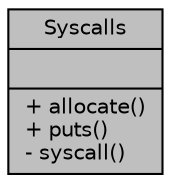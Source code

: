 digraph "Syscalls"
{
  edge [fontname="Helvetica",fontsize="10",labelfontname="Helvetica",labelfontsize="10"];
  node [fontname="Helvetica",fontsize="10",shape=record];
  Node874 [label="{Syscalls\n||+ allocate()\l+ puts()\l- syscall()\l}",height=0.2,width=0.4,color="black", fillcolor="grey75", style="filled", fontcolor="black"];
}
